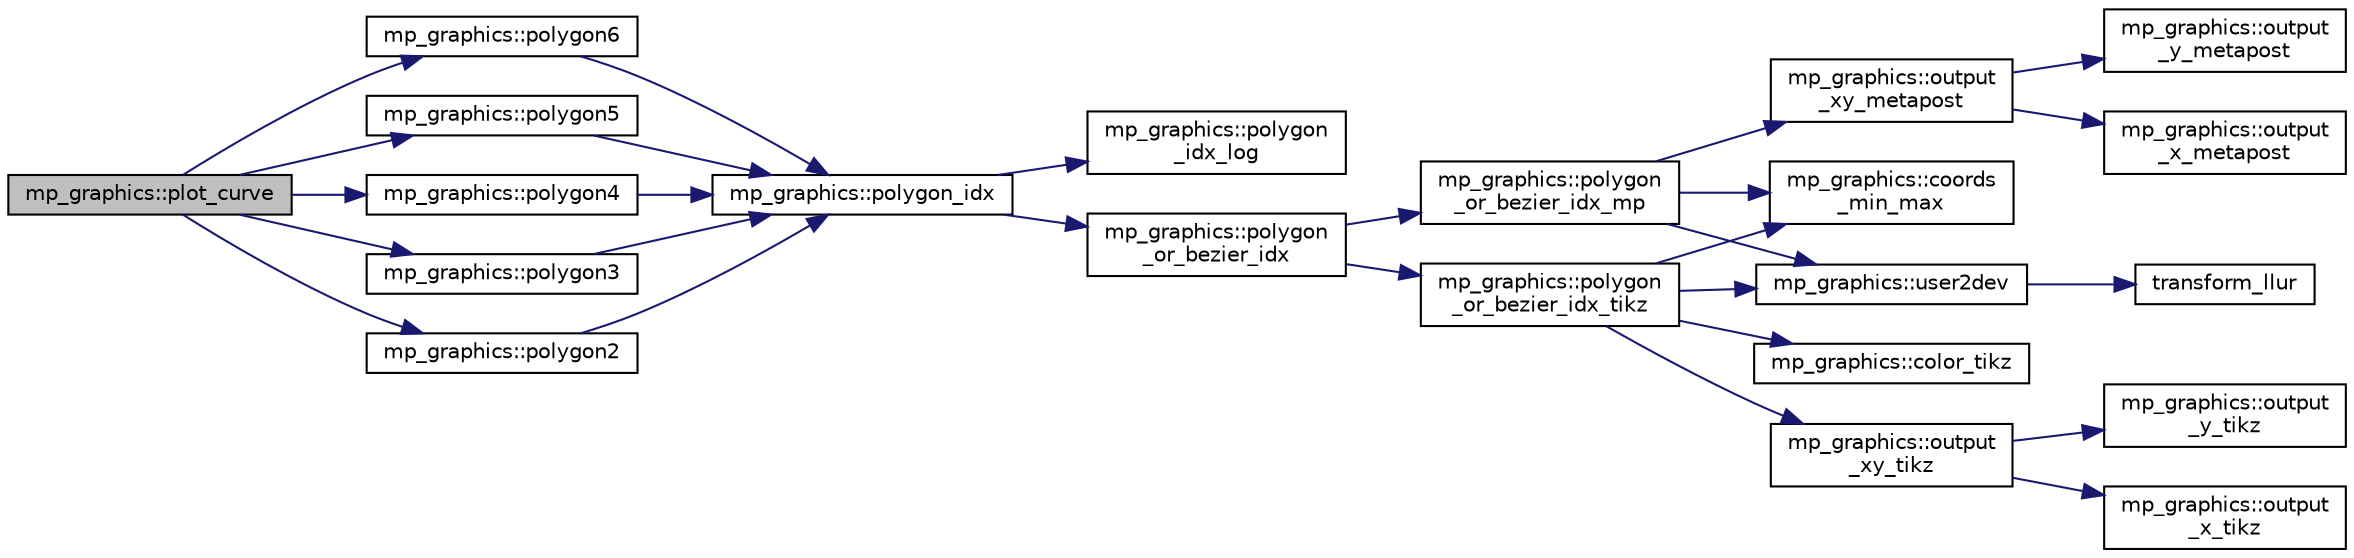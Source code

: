 digraph "mp_graphics::plot_curve"
{
  edge [fontname="Helvetica",fontsize="10",labelfontname="Helvetica",labelfontsize="10"];
  node [fontname="Helvetica",fontsize="10",shape=record];
  rankdir="LR";
  Node5263 [label="mp_graphics::plot_curve",height=0.2,width=0.4,color="black", fillcolor="grey75", style="filled", fontcolor="black"];
  Node5263 -> Node5264 [color="midnightblue",fontsize="10",style="solid",fontname="Helvetica"];
  Node5264 [label="mp_graphics::polygon6",height=0.2,width=0.4,color="black", fillcolor="white", style="filled",URL="$da/d2c/classmp__graphics.html#aed83ee1de24a8898f33a8b921343fa54"];
  Node5264 -> Node5265 [color="midnightblue",fontsize="10",style="solid",fontname="Helvetica"];
  Node5265 [label="mp_graphics::polygon_idx",height=0.2,width=0.4,color="black", fillcolor="white", style="filled",URL="$da/d2c/classmp__graphics.html#a60729a478cad572ccb9df00b0f5988df"];
  Node5265 -> Node5266 [color="midnightblue",fontsize="10",style="solid",fontname="Helvetica"];
  Node5266 [label="mp_graphics::polygon\l_idx_log",height=0.2,width=0.4,color="black", fillcolor="white", style="filled",URL="$da/d2c/classmp__graphics.html#aef990b1a5e84f4781ff613ce48fafe83"];
  Node5265 -> Node5267 [color="midnightblue",fontsize="10",style="solid",fontname="Helvetica"];
  Node5267 [label="mp_graphics::polygon\l_or_bezier_idx",height=0.2,width=0.4,color="black", fillcolor="white", style="filled",URL="$da/d2c/classmp__graphics.html#ac67f20507b7b4f592e9ed90aaa1f472a"];
  Node5267 -> Node5268 [color="midnightblue",fontsize="10",style="solid",fontname="Helvetica"];
  Node5268 [label="mp_graphics::polygon\l_or_bezier_idx_mp",height=0.2,width=0.4,color="black", fillcolor="white", style="filled",URL="$da/d2c/classmp__graphics.html#ac1c736f6c02abd6df696eb949c3513ac"];
  Node5268 -> Node5269 [color="midnightblue",fontsize="10",style="solid",fontname="Helvetica"];
  Node5269 [label="mp_graphics::coords\l_min_max",height=0.2,width=0.4,color="black", fillcolor="white", style="filled",URL="$da/d2c/classmp__graphics.html#afa0af74da2afd1d00b2eeb5e25b4f596"];
  Node5268 -> Node5270 [color="midnightblue",fontsize="10",style="solid",fontname="Helvetica"];
  Node5270 [label="mp_graphics::user2dev",height=0.2,width=0.4,color="black", fillcolor="white", style="filled",URL="$da/d2c/classmp__graphics.html#af087f5f4b08c72f67f5e35cc312070fb"];
  Node5270 -> Node5271 [color="midnightblue",fontsize="10",style="solid",fontname="Helvetica"];
  Node5271 [label="transform_llur",height=0.2,width=0.4,color="black", fillcolor="white", style="filled",URL="$d9/d29/draw_8_c.html#af38b139f64e19404b9a944c7188d4aff"];
  Node5268 -> Node5272 [color="midnightblue",fontsize="10",style="solid",fontname="Helvetica"];
  Node5272 [label="mp_graphics::output\l_xy_metapost",height=0.2,width=0.4,color="black", fillcolor="white", style="filled",URL="$da/d2c/classmp__graphics.html#a564e7d2700489eed72ea865b3acc14db"];
  Node5272 -> Node5273 [color="midnightblue",fontsize="10",style="solid",fontname="Helvetica"];
  Node5273 [label="mp_graphics::output\l_x_metapost",height=0.2,width=0.4,color="black", fillcolor="white", style="filled",URL="$da/d2c/classmp__graphics.html#aee38beb59e940946cbb575cde90b9cfe"];
  Node5272 -> Node5274 [color="midnightblue",fontsize="10",style="solid",fontname="Helvetica"];
  Node5274 [label="mp_graphics::output\l_y_metapost",height=0.2,width=0.4,color="black", fillcolor="white", style="filled",URL="$da/d2c/classmp__graphics.html#a41c9d8463dc57fa97bb9a1e0577980b6"];
  Node5267 -> Node5275 [color="midnightblue",fontsize="10",style="solid",fontname="Helvetica"];
  Node5275 [label="mp_graphics::polygon\l_or_bezier_idx_tikz",height=0.2,width=0.4,color="black", fillcolor="white", style="filled",URL="$da/d2c/classmp__graphics.html#ae266ecef91f4cd8a6fd4054b17354370"];
  Node5275 -> Node5276 [color="midnightblue",fontsize="10",style="solid",fontname="Helvetica"];
  Node5276 [label="mp_graphics::color_tikz",height=0.2,width=0.4,color="black", fillcolor="white", style="filled",URL="$da/d2c/classmp__graphics.html#a55d0835caab08eaf3e409096bbb91d63"];
  Node5275 -> Node5269 [color="midnightblue",fontsize="10",style="solid",fontname="Helvetica"];
  Node5275 -> Node5270 [color="midnightblue",fontsize="10",style="solid",fontname="Helvetica"];
  Node5275 -> Node5277 [color="midnightblue",fontsize="10",style="solid",fontname="Helvetica"];
  Node5277 [label="mp_graphics::output\l_xy_tikz",height=0.2,width=0.4,color="black", fillcolor="white", style="filled",URL="$da/d2c/classmp__graphics.html#a640800bc67fec9ed441b27c71461e9c6"];
  Node5277 -> Node5278 [color="midnightblue",fontsize="10",style="solid",fontname="Helvetica"];
  Node5278 [label="mp_graphics::output\l_x_tikz",height=0.2,width=0.4,color="black", fillcolor="white", style="filled",URL="$da/d2c/classmp__graphics.html#a311d4fb1c32d1eb0faeee055bb8badee"];
  Node5277 -> Node5279 [color="midnightblue",fontsize="10",style="solid",fontname="Helvetica"];
  Node5279 [label="mp_graphics::output\l_y_tikz",height=0.2,width=0.4,color="black", fillcolor="white", style="filled",URL="$da/d2c/classmp__graphics.html#a0d6bddb89b4c58c82aa124dd003dda08"];
  Node5263 -> Node5280 [color="midnightblue",fontsize="10",style="solid",fontname="Helvetica"];
  Node5280 [label="mp_graphics::polygon5",height=0.2,width=0.4,color="black", fillcolor="white", style="filled",URL="$da/d2c/classmp__graphics.html#a5c2a62f1331cc9f598c4faa8d1116dca"];
  Node5280 -> Node5265 [color="midnightblue",fontsize="10",style="solid",fontname="Helvetica"];
  Node5263 -> Node5281 [color="midnightblue",fontsize="10",style="solid",fontname="Helvetica"];
  Node5281 [label="mp_graphics::polygon4",height=0.2,width=0.4,color="black", fillcolor="white", style="filled",URL="$da/d2c/classmp__graphics.html#acb344e1e44ad9f7fb2d1e8d6ae5bbf53"];
  Node5281 -> Node5265 [color="midnightblue",fontsize="10",style="solid",fontname="Helvetica"];
  Node5263 -> Node5282 [color="midnightblue",fontsize="10",style="solid",fontname="Helvetica"];
  Node5282 [label="mp_graphics::polygon3",height=0.2,width=0.4,color="black", fillcolor="white", style="filled",URL="$da/d2c/classmp__graphics.html#a3684948a4acc33c084d0a613ff065575"];
  Node5282 -> Node5265 [color="midnightblue",fontsize="10",style="solid",fontname="Helvetica"];
  Node5263 -> Node5283 [color="midnightblue",fontsize="10",style="solid",fontname="Helvetica"];
  Node5283 [label="mp_graphics::polygon2",height=0.2,width=0.4,color="black", fillcolor="white", style="filled",URL="$da/d2c/classmp__graphics.html#ad4052be9dec4eeef879dcc8ca6d85d71"];
  Node5283 -> Node5265 [color="midnightblue",fontsize="10",style="solid",fontname="Helvetica"];
}
